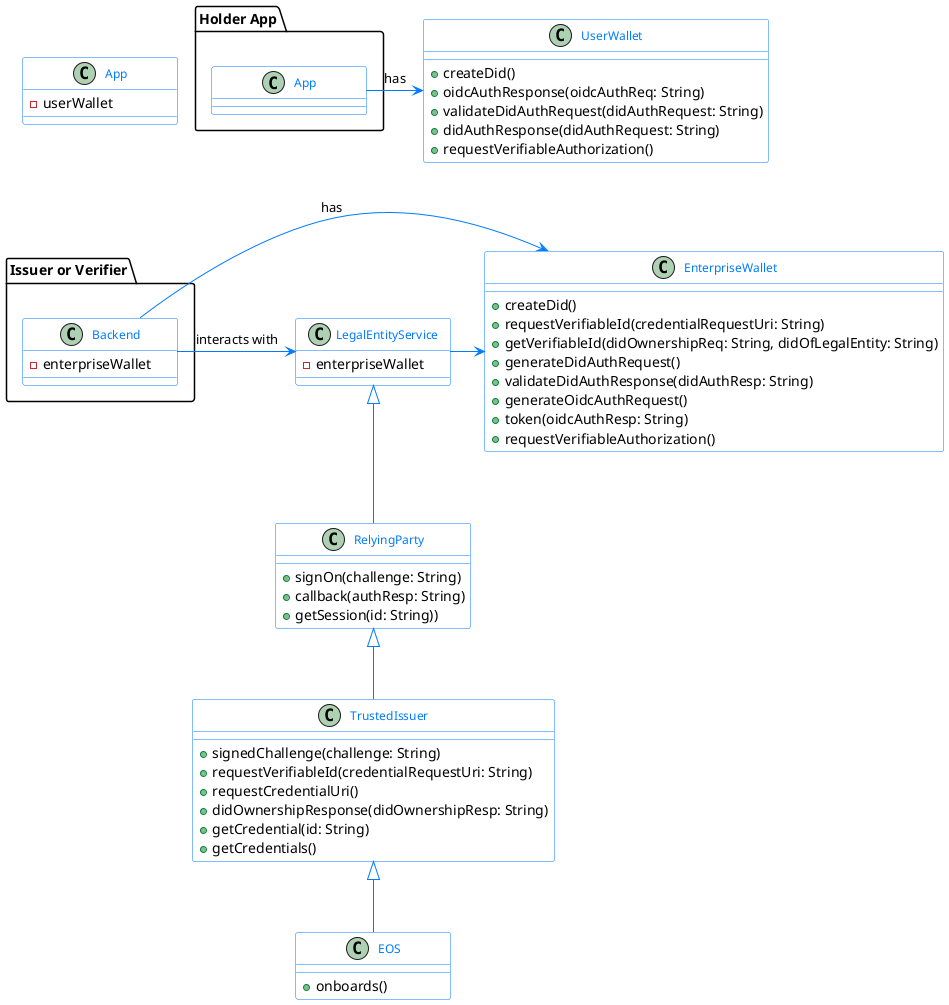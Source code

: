 @startuml
'https://plantuml.com/class-diagram

skinparam classFontColor 007BFF
skinparam classFontSize 12
skinparam classFontName Aapex
skinparam backgroundColor white
skinparam minClassWidth 155
skinparam nodesep 34
skinparam ranksep 70

skinparam class {
BorderColor 007BFF
ArrowColor 007BFF
BackgroundColor white
}

skinparam interface {
BorderColor 007BFF
ArrowColor 007BFF
}

skinparam note {
BorderColor 007BFF
BackgroundColor 7ACFF5
}

package "Issuer or Verifier" {
class Backend {
 - enterpriseWallet
 }
}

Backend -> EnterpriseWallet: has
Backend -> LegalEntityService: interacts with
LegalEntityService -> EnterpriseWallet
LegalEntityService <|-- RelyingParty
RelyingParty <|-- TrustedIssuer
TrustedIssuer <|-- EOS

'EnterpriseWallet ..> EOS: onboards >
'UserWallet ..> EOS: onboards >

package "Holder App" {
class App
}

App -> UserWallet: has

class EnterpriseWallet {
+ createDid()
+ requestVerifiableId(credentialRequestUri: String)
+ getVerifiableId(didOwnershipReq: String, didOfLegalEntity: String)
+ generateDidAuthRequest()
+ validateDidAuthResponse(didAuthResp: String)
+ generateOidcAuthRequest()
+ token(oidcAuthResp: String)
+ requestVerifiableAuthorization()
}

class UserWallet {
+ createDid()
+ oidcAuthResponse(oidcAuthReq: String)
+ validateDidAuthRequest(didAuthRequest: String)
+ didAuthResponse(didAuthRequest: String)
+ requestVerifiableAuthorization()
}

class LegalEntityService {
 - enterpriseWallet
}

class RelyingParty {
 + signOn(challenge: String)
 + callback(authResp: String)
 + getSession(id: String))
}

class TrustedIssuer {
 + signedChallenge(challenge: String)
 + requestVerifiableId(credentialRequestUri: String)
 + requestCredentialUri()
 + didOwnershipResponse(didOwnershipResp: String)
 + getCredential(id: String)
 + getCredentials()
}

class EOS {
 + onboards()
}

class App {
 - userWallet
}

App -[hidden]- Backend

@enduml
